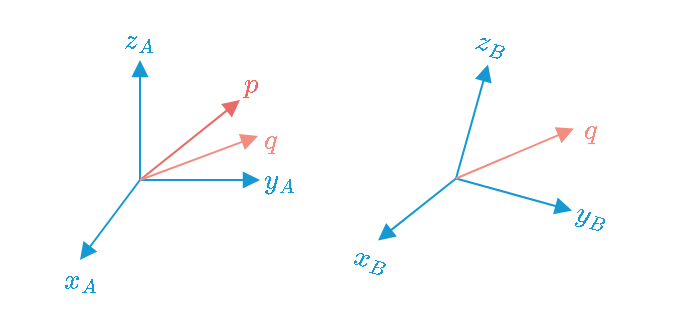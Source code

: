 <mxfile version="15.1.4" type="github">
  <diagram id="6a731a19-8d31-9384-78a2-239565b7b9f0" name="Page-1">
    <mxGraphModel dx="936" dy="-294" grid="1" gridSize="10" guides="1" tooltips="1" connect="1" arrows="1" fold="1" page="1" pageScale="1" pageWidth="1169" pageHeight="827" background="none" math="1" shadow="0">
      <root>
        <mxCell id="0" />
        <mxCell id="1" parent="0" />
        <mxCell id="Wf2PsK--j34vuVKZ3iNW-1780" value="" style="endArrow=block;html=1;strokeColor=#1699D3;endFill=1;" edge="1" parent="1">
          <mxGeometry x="680" y="2000" width="50" height="50" as="geometry">
            <mxPoint x="360" y="1080" as="sourcePoint" />
            <mxPoint x="360" y="1020" as="targetPoint" />
          </mxGeometry>
        </mxCell>
        <mxCell id="Wf2PsK--j34vuVKZ3iNW-1781" value="" style="endArrow=block;html=1;strokeColor=#1699D3;endFill=1;" edge="1" parent="1">
          <mxGeometry x="680" y="2000" width="50" height="50" as="geometry">
            <mxPoint x="360" y="1080" as="sourcePoint" />
            <mxPoint x="420" y="1080" as="targetPoint" />
          </mxGeometry>
        </mxCell>
        <mxCell id="Wf2PsK--j34vuVKZ3iNW-1782" value="" style="endArrow=block;html=1;strokeColor=#1699D3;endFill=1;" edge="1" parent="1">
          <mxGeometry x="680" y="2000" width="50" height="50" as="geometry">
            <mxPoint x="360" y="1080" as="sourcePoint" />
            <mxPoint x="330" y="1120" as="targetPoint" />
          </mxGeometry>
        </mxCell>
        <mxCell id="Wf2PsK--j34vuVKZ3iNW-1783" value="$$x_A$$" style="text;html=1;strokeColor=none;fillColor=none;align=center;verticalAlign=middle;whiteSpace=wrap;rounded=0;fontColor=#1699D3;" vertex="1" parent="1">
          <mxGeometry x="320" y="1120" width="20" height="20" as="geometry" />
        </mxCell>
        <mxCell id="Wf2PsK--j34vuVKZ3iNW-1784" value="$$y_A$$" style="text;html=1;strokeColor=none;fillColor=none;align=center;verticalAlign=middle;whiteSpace=wrap;rounded=0;fontColor=#1699D3;" vertex="1" parent="1">
          <mxGeometry x="420" y="1070" width="20" height="20" as="geometry" />
        </mxCell>
        <mxCell id="Wf2PsK--j34vuVKZ3iNW-1785" value="$$z_A$$" style="text;html=1;strokeColor=none;fillColor=none;align=center;verticalAlign=middle;whiteSpace=wrap;rounded=0;fontColor=#1699D3;" vertex="1" parent="1">
          <mxGeometry x="350" y="1000" width="20" height="20" as="geometry" />
        </mxCell>
        <mxCell id="Wf2PsK--j34vuVKZ3iNW-1786" value="" style="endArrow=block;html=1;endFill=1;strokeColor=#EA6B66;" edge="1" parent="1">
          <mxGeometry x="680" y="2000" width="50" height="50" as="geometry">
            <mxPoint x="360" y="1080" as="sourcePoint" />
            <mxPoint x="410" y="1040" as="targetPoint" />
          </mxGeometry>
        </mxCell>
        <mxCell id="Wf2PsK--j34vuVKZ3iNW-1811" value="" style="endArrow=block;html=1;endFill=1;strokeColor=#F08E81;" edge="1" parent="1">
          <mxGeometry x="322" y="1009" width="50" height="50" as="geometry">
            <mxPoint x="360" y="1080" as="sourcePoint" />
            <mxPoint x="419" y="1058.0" as="targetPoint" />
          </mxGeometry>
        </mxCell>
        <mxCell id="Wf2PsK--j34vuVKZ3iNW-1813" value="$$p$$" style="text;html=1;strokeColor=none;fillColor=none;align=center;verticalAlign=middle;whiteSpace=wrap;rounded=0;fontColor=#EA6B66;" vertex="1" parent="1">
          <mxGeometry x="406" y="1022" width="20" height="20" as="geometry" />
        </mxCell>
        <mxCell id="Wf2PsK--j34vuVKZ3iNW-1814" value="$$q$$" style="text;html=1;strokeColor=none;fillColor=none;align=center;verticalAlign=middle;whiteSpace=wrap;rounded=0;fontColor=#F08E81;" vertex="1" parent="1">
          <mxGeometry x="415" y="1050" width="20" height="20" as="geometry" />
        </mxCell>
        <mxCell id="Wf2PsK--j34vuVKZ3iNW-1816" value="" style="group" vertex="1" connectable="0" parent="1">
          <mxGeometry x="463.753" y="1000.003" width="134.495" height="132.495" as="geometry" />
        </mxCell>
        <mxCell id="Wf2PsK--j34vuVKZ3iNW-1804" value="" style="endArrow=block;html=1;strokeColor=#1699D3;endFill=1;" edge="1" parent="Wf2PsK--j34vuVKZ3iNW-1816">
          <mxGeometry x="16.247" y="5.247" width="50" height="50" as="geometry">
            <mxPoint x="54.247" y="79.247" as="sourcePoint" />
            <mxPoint x="70.247" y="22.247" as="targetPoint" />
          </mxGeometry>
        </mxCell>
        <mxCell id="Wf2PsK--j34vuVKZ3iNW-1805" value="" style="endArrow=block;html=1;strokeColor=#1699D3;endFill=1;" edge="1" parent="Wf2PsK--j34vuVKZ3iNW-1816">
          <mxGeometry x="16.247" y="5.247" width="50" height="50" as="geometry">
            <mxPoint x="54.247" y="79.247" as="sourcePoint" />
            <mxPoint x="112.247" y="95.247" as="targetPoint" />
          </mxGeometry>
        </mxCell>
        <mxCell id="Wf2PsK--j34vuVKZ3iNW-1806" value="" style="endArrow=block;html=1;strokeColor=#1699D3;endFill=1;" edge="1" parent="Wf2PsK--j34vuVKZ3iNW-1816">
          <mxGeometry x="16.247" y="5.247" width="50" height="50" as="geometry">
            <mxPoint x="54.247" y="79.247" as="sourcePoint" />
            <mxPoint x="15.247" y="110.247" as="targetPoint" />
          </mxGeometry>
        </mxCell>
        <mxCell id="Wf2PsK--j34vuVKZ3iNW-1807" value="$$x_B$$" style="text;html=1;strokeColor=none;fillColor=none;align=center;verticalAlign=middle;whiteSpace=wrap;rounded=0;fontColor=#1699D3;rotation=15;" vertex="1" parent="Wf2PsK--j34vuVKZ3iNW-1816">
          <mxGeometry x="2.247" y="110.247" width="20" height="20" as="geometry" />
        </mxCell>
        <mxCell id="Wf2PsK--j34vuVKZ3iNW-1808" value="$$y_B$$" style="text;html=1;strokeColor=none;fillColor=none;align=center;verticalAlign=middle;whiteSpace=wrap;rounded=0;fontColor=#1699D3;rotation=15;" vertex="1" parent="Wf2PsK--j34vuVKZ3iNW-1816">
          <mxGeometry x="112.247" y="88.247" width="20" height="20" as="geometry" />
        </mxCell>
        <mxCell id="Wf2PsK--j34vuVKZ3iNW-1809" value="$$z_B$$" style="text;html=1;strokeColor=none;fillColor=none;align=center;verticalAlign=middle;whiteSpace=wrap;rounded=0;fontColor=#1699D3;rotation=15;" vertex="1" parent="Wf2PsK--j34vuVKZ3iNW-1816">
          <mxGeometry x="62.247" y="2.247" width="20" height="20" as="geometry" />
        </mxCell>
        <mxCell id="Wf2PsK--j34vuVKZ3iNW-1810" value="" style="endArrow=block;html=1;endFill=1;strokeColor=#F08E81;" edge="1" parent="Wf2PsK--j34vuVKZ3iNW-1816">
          <mxGeometry x="16.247" y="5.247" width="50" height="50" as="geometry">
            <mxPoint x="54.247" y="79.247" as="sourcePoint" />
            <mxPoint x="113.247" y="54.247" as="targetPoint" />
          </mxGeometry>
        </mxCell>
        <mxCell id="Wf2PsK--j34vuVKZ3iNW-1815" value="$$q$$" style="text;html=1;strokeColor=none;fillColor=none;align=center;verticalAlign=middle;whiteSpace=wrap;rounded=0;fontColor=#F08E81;" vertex="1" parent="Wf2PsK--j34vuVKZ3iNW-1816">
          <mxGeometry x="111.247" y="45.247" width="20" height="20" as="geometry" />
        </mxCell>
        <mxCell id="Wf2PsK--j34vuVKZ3iNW-1820" value="" style="rounded=0;whiteSpace=wrap;html=1;fontColor=#F08E81;fillColor=none;strokeColor=none;" vertex="1" parent="1">
          <mxGeometry x="290" y="990" width="340" height="160" as="geometry" />
        </mxCell>
      </root>
    </mxGraphModel>
  </diagram>
</mxfile>

